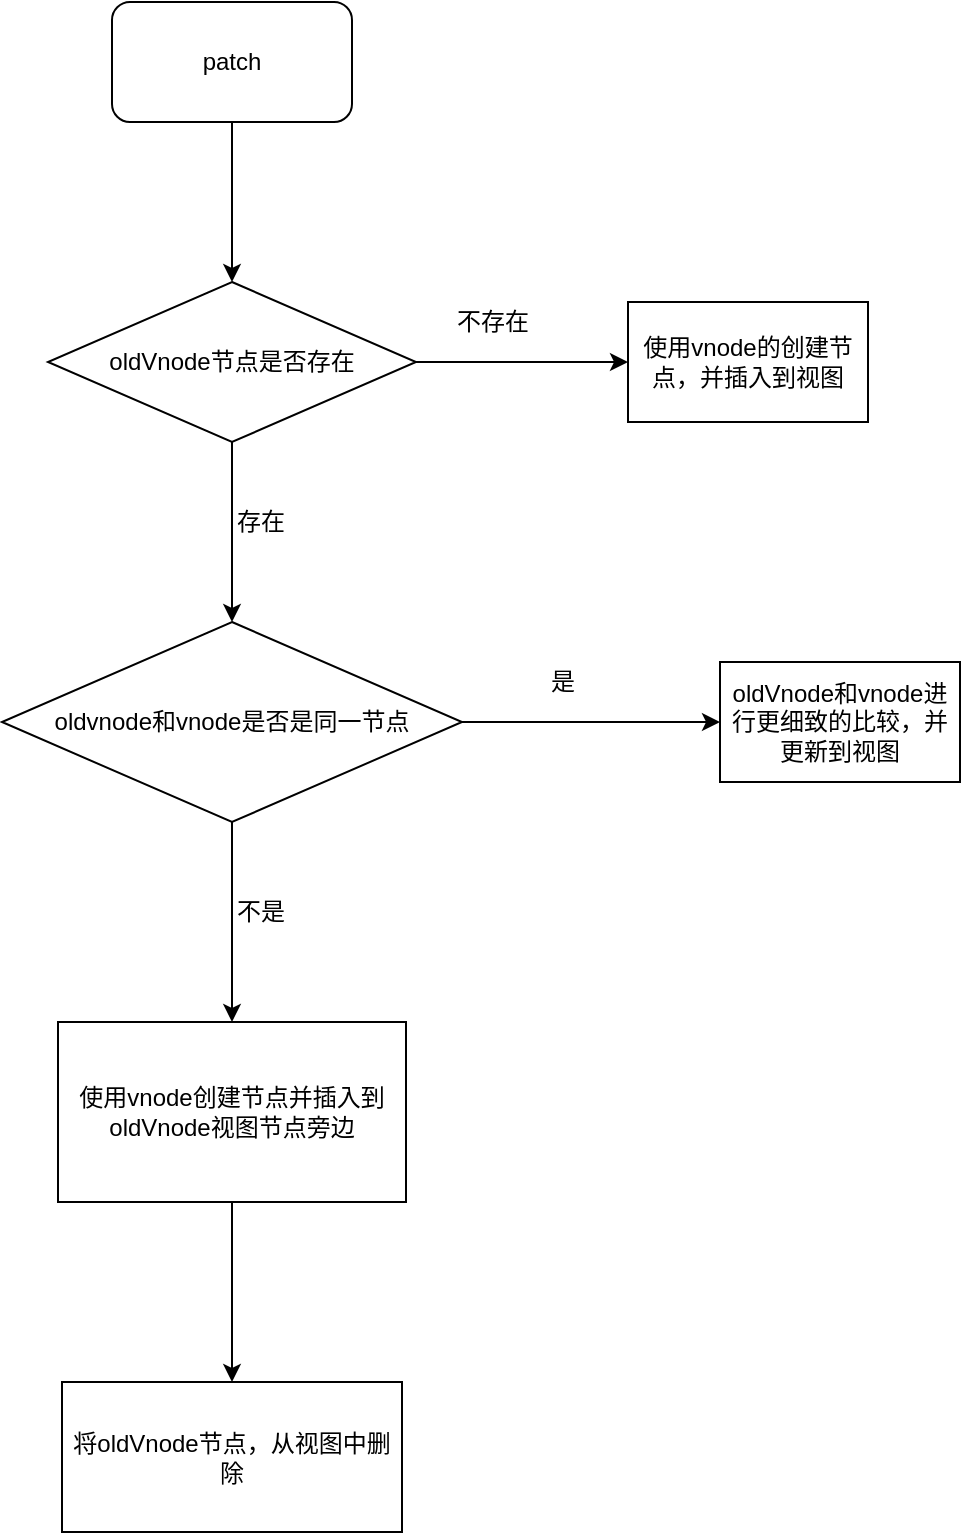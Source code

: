 <mxfile>
    <diagram id="c8YYX_IAD2BMLnDskf2C" name="Page-1">
        <mxGraphModel dx="752" dy="792" grid="1" gridSize="10" guides="1" tooltips="1" connect="1" arrows="1" fold="1" page="1" pageScale="1" pageWidth="827" pageHeight="1169" math="0" shadow="0">
            <root>
                <mxCell id="0"/>
                <mxCell id="1" parent="0"/>
                <mxCell id="9" style="edgeStyle=none;html=1;exitX=0.5;exitY=1;exitDx=0;exitDy=0;entryX=0.5;entryY=0;entryDx=0;entryDy=0;" edge="1" parent="1" source="4" target="8">
                    <mxGeometry relative="1" as="geometry"/>
                </mxCell>
                <mxCell id="4" value="patch" style="rounded=1;whiteSpace=wrap;html=1;" vertex="1" parent="1">
                    <mxGeometry x="300" y="120" width="120" height="60" as="geometry"/>
                </mxCell>
                <mxCell id="11" value="" style="edgeStyle=none;html=1;" edge="1" parent="1" source="8" target="10">
                    <mxGeometry relative="1" as="geometry"/>
                </mxCell>
                <mxCell id="18" value="" style="edgeStyle=none;html=1;" edge="1" parent="1" source="8" target="17">
                    <mxGeometry relative="1" as="geometry"/>
                </mxCell>
                <mxCell id="8" value="oldVnode节点是否存在" style="rhombus;whiteSpace=wrap;html=1;" vertex="1" parent="1">
                    <mxGeometry x="268" y="260" width="184" height="80" as="geometry"/>
                </mxCell>
                <mxCell id="10" value="使用vnode的创建节点，并插入到视图" style="whiteSpace=wrap;html=1;" vertex="1" parent="1">
                    <mxGeometry x="558" y="270" width="120" height="60" as="geometry"/>
                </mxCell>
                <mxCell id="12" value="不存在" style="text;html=1;align=center;verticalAlign=middle;resizable=0;points=[];autosize=1;strokeColor=none;fillColor=none;" vertex="1" parent="1">
                    <mxGeometry x="465" y="270" width="50" height="20" as="geometry"/>
                </mxCell>
                <mxCell id="21" value="" style="edgeStyle=none;html=1;" edge="1" parent="1" source="17" target="20">
                    <mxGeometry relative="1" as="geometry"/>
                </mxCell>
                <mxCell id="24" value="" style="edgeStyle=none;html=1;" edge="1" parent="1" source="17" target="23">
                    <mxGeometry relative="1" as="geometry"/>
                </mxCell>
                <mxCell id="17" value="oldvnode和vnode是否是同一节点" style="rhombus;whiteSpace=wrap;html=1;" vertex="1" parent="1">
                    <mxGeometry x="245" y="430" width="230" height="100" as="geometry"/>
                </mxCell>
                <mxCell id="19" value="存在" style="text;html=1;align=center;verticalAlign=middle;resizable=0;points=[];autosize=1;strokeColor=none;fillColor=none;" vertex="1" parent="1">
                    <mxGeometry x="354" y="370" width="40" height="20" as="geometry"/>
                </mxCell>
                <mxCell id="20" value="oldVnode和vnode进行更细致的比较，并更新到视图" style="whiteSpace=wrap;html=1;" vertex="1" parent="1">
                    <mxGeometry x="604" y="450" width="120" height="60" as="geometry"/>
                </mxCell>
                <mxCell id="22" value="是" style="text;html=1;align=center;verticalAlign=middle;resizable=0;points=[];autosize=1;strokeColor=none;fillColor=none;" vertex="1" parent="1">
                    <mxGeometry x="510" y="450" width="30" height="20" as="geometry"/>
                </mxCell>
                <mxCell id="27" value="" style="edgeStyle=none;html=1;" edge="1" parent="1" source="23" target="26">
                    <mxGeometry relative="1" as="geometry"/>
                </mxCell>
                <mxCell id="23" value="使用vnode创建节点并插入到oldVnode视图节点旁边" style="whiteSpace=wrap;html=1;" vertex="1" parent="1">
                    <mxGeometry x="273" y="630" width="174" height="90" as="geometry"/>
                </mxCell>
                <mxCell id="25" value="不是" style="text;html=1;align=center;verticalAlign=middle;resizable=0;points=[];autosize=1;strokeColor=none;fillColor=none;" vertex="1" parent="1">
                    <mxGeometry x="354" y="565" width="40" height="20" as="geometry"/>
                </mxCell>
                <mxCell id="26" value="将oldVnode节点，从视图中删除" style="whiteSpace=wrap;html=1;" vertex="1" parent="1">
                    <mxGeometry x="275" y="810" width="170" height="75" as="geometry"/>
                </mxCell>
            </root>
        </mxGraphModel>
    </diagram>
</mxfile>